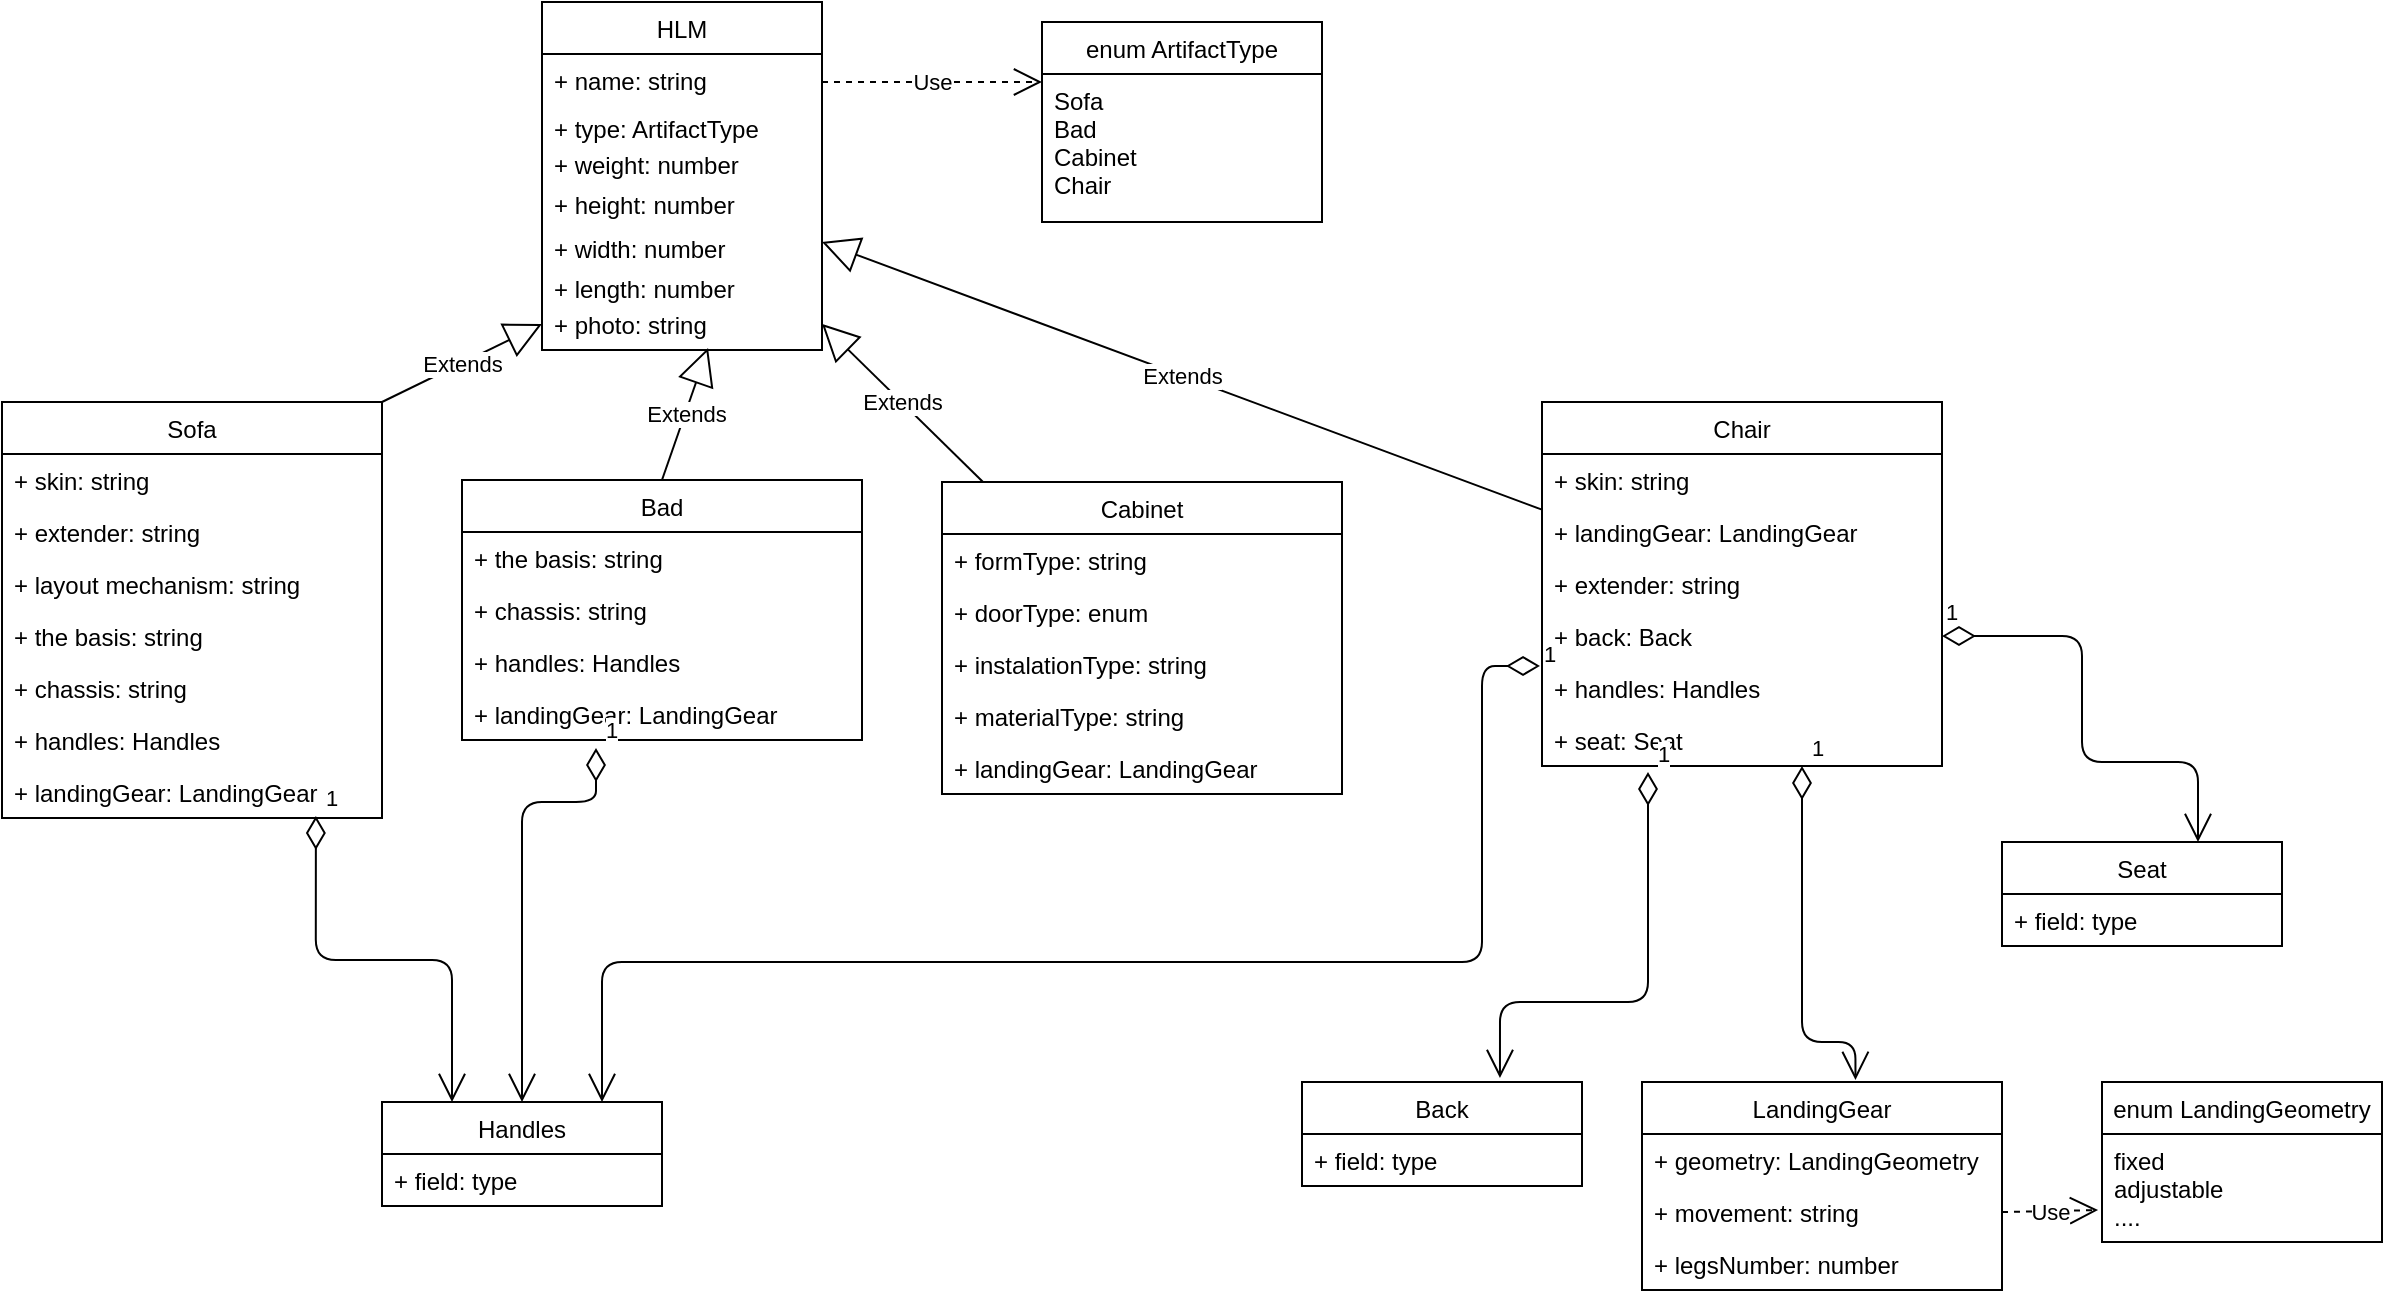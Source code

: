 <mxfile version="12.3.7" type="device" pages="1"><diagram id="yox3F5Q93wOf0M0UK2uu" name="Page-1"><mxGraphModel dx="1422" dy="713" grid="1" gridSize="10" guides="1" tooltips="1" connect="1" arrows="1" fold="1" page="1" pageScale="1" pageWidth="850" pageHeight="1100" math="0" shadow="0"><root><mxCell id="0"/><mxCell id="1" parent="0"/><mxCell id="1Fxg89RRxLLXh66hPfT0-17" value="HLM" style="swimlane;fontStyle=0;childLayout=stackLayout;horizontal=1;startSize=26;fillColor=none;horizontalStack=0;resizeParent=1;resizeParentMax=0;resizeLast=0;collapsible=1;marginBottom=0;" parent="1" vertex="1"><mxGeometry x="320" y="40" width="140" height="174" as="geometry"/></mxCell><mxCell id="1Fxg89RRxLLXh66hPfT0-18" value="+ name: string" style="text;strokeColor=none;fillColor=none;align=left;verticalAlign=top;spacingLeft=4;spacingRight=4;overflow=hidden;rotatable=0;points=[[0,0.5],[1,0.5]];portConstraint=eastwest;" parent="1Fxg89RRxLLXh66hPfT0-17" vertex="1"><mxGeometry y="26" width="140" height="24" as="geometry"/></mxCell><mxCell id="1Fxg89RRxLLXh66hPfT0-19" value="+ type: ArtifactType" style="text;strokeColor=none;fillColor=none;align=left;verticalAlign=top;spacingLeft=4;spacingRight=4;overflow=hidden;rotatable=0;points=[[0,0.5],[1,0.5]];portConstraint=eastwest;" parent="1Fxg89RRxLLXh66hPfT0-17" vertex="1"><mxGeometry y="50" width="140" height="18" as="geometry"/></mxCell><mxCell id="1Fxg89RRxLLXh66hPfT0-21" value="+ weight: number" style="text;strokeColor=none;fillColor=none;align=left;verticalAlign=top;spacingLeft=4;spacingRight=4;overflow=hidden;rotatable=0;points=[[0,0.5],[1,0.5]];portConstraint=eastwest;" parent="1Fxg89RRxLLXh66hPfT0-17" vertex="1"><mxGeometry y="68" width="140" height="20" as="geometry"/></mxCell><mxCell id="1Fxg89RRxLLXh66hPfT0-20" value="+ height: number" style="text;strokeColor=none;fillColor=none;align=left;verticalAlign=top;spacingLeft=4;spacingRight=4;overflow=hidden;rotatable=0;points=[[0,0.5],[1,0.5]];portConstraint=eastwest;" parent="1Fxg89RRxLLXh66hPfT0-17" vertex="1"><mxGeometry y="88" width="140" height="22" as="geometry"/></mxCell><mxCell id="1Fxg89RRxLLXh66hPfT0-22" value="+ width: number" style="text;strokeColor=none;fillColor=none;align=left;verticalAlign=top;spacingLeft=4;spacingRight=4;overflow=hidden;rotatable=0;points=[[0,0.5],[1,0.5]];portConstraint=eastwest;" parent="1Fxg89RRxLLXh66hPfT0-17" vertex="1"><mxGeometry y="110" width="140" height="20" as="geometry"/></mxCell><mxCell id="1Fxg89RRxLLXh66hPfT0-23" value="+ length: number" style="text;strokeColor=none;fillColor=none;align=left;verticalAlign=top;spacingLeft=4;spacingRight=4;overflow=hidden;rotatable=0;points=[[0,0.5],[1,0.5]];portConstraint=eastwest;" parent="1Fxg89RRxLLXh66hPfT0-17" vertex="1"><mxGeometry y="130" width="140" height="18" as="geometry"/></mxCell><mxCell id="1Fxg89RRxLLXh66hPfT0-25" value="+ photo: string" style="text;strokeColor=none;fillColor=none;align=left;verticalAlign=top;spacingLeft=4;spacingRight=4;overflow=hidden;rotatable=0;points=[[0,0.5],[1,0.5]];portConstraint=eastwest;" parent="1Fxg89RRxLLXh66hPfT0-17" vertex="1"><mxGeometry y="148" width="140" height="26" as="geometry"/></mxCell><mxCell id="1Fxg89RRxLLXh66hPfT0-27" value="Sofa" style="swimlane;fontStyle=0;childLayout=stackLayout;horizontal=1;startSize=26;fillColor=none;horizontalStack=0;resizeParent=1;resizeParentMax=0;resizeLast=0;collapsible=1;marginBottom=0;" parent="1" vertex="1"><mxGeometry x="50" y="240" width="190" height="208" as="geometry"/></mxCell><mxCell id="1Fxg89RRxLLXh66hPfT0-28" value="+ skin: string" style="text;strokeColor=none;fillColor=none;align=left;verticalAlign=top;spacingLeft=4;spacingRight=4;overflow=hidden;rotatable=0;points=[[0,0.5],[1,0.5]];portConstraint=eastwest;" parent="1Fxg89RRxLLXh66hPfT0-27" vertex="1"><mxGeometry y="26" width="190" height="26" as="geometry"/></mxCell><mxCell id="1Fxg89RRxLLXh66hPfT0-29" value="+ extender: string" style="text;strokeColor=none;fillColor=none;align=left;verticalAlign=top;spacingLeft=4;spacingRight=4;overflow=hidden;rotatable=0;points=[[0,0.5],[1,0.5]];portConstraint=eastwest;" parent="1Fxg89RRxLLXh66hPfT0-27" vertex="1"><mxGeometry y="52" width="190" height="26" as="geometry"/></mxCell><mxCell id="1Fxg89RRxLLXh66hPfT0-33" value="+ layout mechanism: string" style="text;strokeColor=none;fillColor=none;align=left;verticalAlign=top;spacingLeft=4;spacingRight=4;overflow=hidden;rotatable=0;points=[[0,0.5],[1,0.5]];portConstraint=eastwest;" parent="1Fxg89RRxLLXh66hPfT0-27" vertex="1"><mxGeometry y="78" width="190" height="26" as="geometry"/></mxCell><mxCell id="1Fxg89RRxLLXh66hPfT0-34" value="+ the basis: string" style="text;strokeColor=none;fillColor=none;align=left;verticalAlign=top;spacingLeft=4;spacingRight=4;overflow=hidden;rotatable=0;points=[[0,0.5],[1,0.5]];portConstraint=eastwest;" parent="1Fxg89RRxLLXh66hPfT0-27" vertex="1"><mxGeometry y="104" width="190" height="26" as="geometry"/></mxCell><mxCell id="1Fxg89RRxLLXh66hPfT0-32" value="+ chassis: string" style="text;strokeColor=none;fillColor=none;align=left;verticalAlign=top;spacingLeft=4;spacingRight=4;overflow=hidden;rotatable=0;points=[[0,0.5],[1,0.5]];portConstraint=eastwest;" parent="1Fxg89RRxLLXh66hPfT0-27" vertex="1"><mxGeometry y="130" width="190" height="26" as="geometry"/></mxCell><mxCell id="1Fxg89RRxLLXh66hPfT0-38" value="+ handles: Handles" style="text;strokeColor=none;fillColor=none;align=left;verticalAlign=top;spacingLeft=4;spacingRight=4;overflow=hidden;rotatable=0;points=[[0,0.5],[1,0.5]];portConstraint=eastwest;" parent="1Fxg89RRxLLXh66hPfT0-27" vertex="1"><mxGeometry y="156" width="190" height="26" as="geometry"/></mxCell><mxCell id="1Fxg89RRxLLXh66hPfT0-30" value="+ landingGear: LandingGear" style="text;strokeColor=none;fillColor=none;align=left;verticalAlign=top;spacingLeft=4;spacingRight=4;overflow=hidden;rotatable=0;points=[[0,0.5],[1,0.5]];portConstraint=eastwest;" parent="1Fxg89RRxLLXh66hPfT0-27" vertex="1"><mxGeometry y="182" width="190" height="26" as="geometry"/></mxCell><mxCell id="1Fxg89RRxLLXh66hPfT0-39" value="Extends" style="endArrow=block;endSize=16;endFill=0;html=1;entryX=0;entryY=0.5;entryDx=0;entryDy=0;" parent="1" target="1Fxg89RRxLLXh66hPfT0-25" edge="1"><mxGeometry width="160" relative="1" as="geometry"><mxPoint x="240" y="240" as="sourcePoint"/><mxPoint x="400" y="320" as="targetPoint"/></mxGeometry></mxCell><mxCell id="1Fxg89RRxLLXh66hPfT0-40" value="Bad" style="swimlane;fontStyle=0;childLayout=stackLayout;horizontal=1;startSize=26;fillColor=none;horizontalStack=0;resizeParent=1;resizeParentMax=0;resizeLast=0;collapsible=1;marginBottom=0;" parent="1" vertex="1"><mxGeometry x="280" y="279" width="200" height="130" as="geometry"/></mxCell><mxCell id="1Fxg89RRxLLXh66hPfT0-41" value="+ the basis: string" style="text;strokeColor=none;fillColor=none;align=left;verticalAlign=top;spacingLeft=4;spacingRight=4;overflow=hidden;rotatable=0;points=[[0,0.5],[1,0.5]];portConstraint=eastwest;" parent="1Fxg89RRxLLXh66hPfT0-40" vertex="1"><mxGeometry y="26" width="200" height="26" as="geometry"/></mxCell><mxCell id="1Fxg89RRxLLXh66hPfT0-42" value="+ chassis: string" style="text;strokeColor=none;fillColor=none;align=left;verticalAlign=top;spacingLeft=4;spacingRight=4;overflow=hidden;rotatable=0;points=[[0,0.5],[1,0.5]];portConstraint=eastwest;" parent="1Fxg89RRxLLXh66hPfT0-40" vertex="1"><mxGeometry y="52" width="200" height="26" as="geometry"/></mxCell><mxCell id="1Fxg89RRxLLXh66hPfT0-45" value="+ handles: Handles" style="text;strokeColor=none;fillColor=none;align=left;verticalAlign=top;spacingLeft=4;spacingRight=4;overflow=hidden;rotatable=0;points=[[0,0.5],[1,0.5]];portConstraint=eastwest;" parent="1Fxg89RRxLLXh66hPfT0-40" vertex="1"><mxGeometry y="78" width="200" height="26" as="geometry"/></mxCell><mxCell id="1Fxg89RRxLLXh66hPfT0-43" value="+ landingGear: LandingGear" style="text;strokeColor=none;fillColor=none;align=left;verticalAlign=top;spacingLeft=4;spacingRight=4;overflow=hidden;rotatable=0;points=[[0,0.5],[1,0.5]];portConstraint=eastwest;" parent="1Fxg89RRxLLXh66hPfT0-40" vertex="1"><mxGeometry y="104" width="200" height="26" as="geometry"/></mxCell><mxCell id="1Fxg89RRxLLXh66hPfT0-46" value="Extends" style="endArrow=block;endSize=16;endFill=0;html=1;entryX=0.593;entryY=0.962;entryDx=0;entryDy=0;entryPerimeter=0;exitX=0.5;exitY=0;exitDx=0;exitDy=0;" parent="1" source="1Fxg89RRxLLXh66hPfT0-40" target="1Fxg89RRxLLXh66hPfT0-25" edge="1"><mxGeometry width="160" relative="1" as="geometry"><mxPoint x="410" y="280" as="sourcePoint"/><mxPoint x="570" y="280" as="targetPoint"/></mxGeometry></mxCell><mxCell id="1Fxg89RRxLLXh66hPfT0-47" value="Cabinet" style="swimlane;fontStyle=0;childLayout=stackLayout;horizontal=1;startSize=26;fillColor=none;horizontalStack=0;resizeParent=1;resizeParentMax=0;resizeLast=0;collapsible=1;marginBottom=0;" parent="1" vertex="1"><mxGeometry x="520" y="280" width="200" height="156" as="geometry"/></mxCell><mxCell id="1Fxg89RRxLLXh66hPfT0-48" value="+ formType: string" style="text;strokeColor=none;fillColor=none;align=left;verticalAlign=top;spacingLeft=4;spacingRight=4;overflow=hidden;rotatable=0;points=[[0,0.5],[1,0.5]];portConstraint=eastwest;" parent="1Fxg89RRxLLXh66hPfT0-47" vertex="1"><mxGeometry y="26" width="200" height="26" as="geometry"/></mxCell><mxCell id="1Fxg89RRxLLXh66hPfT0-49" value="+ doorType: enum" style="text;strokeColor=none;fillColor=none;align=left;verticalAlign=top;spacingLeft=4;spacingRight=4;overflow=hidden;rotatable=0;points=[[0,0.5],[1,0.5]];portConstraint=eastwest;" parent="1Fxg89RRxLLXh66hPfT0-47" vertex="1"><mxGeometry y="52" width="200" height="26" as="geometry"/></mxCell><mxCell id="1Fxg89RRxLLXh66hPfT0-50" value="+ instalationType: string" style="text;strokeColor=none;fillColor=none;align=left;verticalAlign=top;spacingLeft=4;spacingRight=4;overflow=hidden;rotatable=0;points=[[0,0.5],[1,0.5]];portConstraint=eastwest;" parent="1Fxg89RRxLLXh66hPfT0-47" vertex="1"><mxGeometry y="78" width="200" height="26" as="geometry"/></mxCell><mxCell id="1Fxg89RRxLLXh66hPfT0-51" value="+ materialType: string" style="text;strokeColor=none;fillColor=none;align=left;verticalAlign=top;spacingLeft=4;spacingRight=4;overflow=hidden;rotatable=0;points=[[0,0.5],[1,0.5]];portConstraint=eastwest;" parent="1Fxg89RRxLLXh66hPfT0-47" vertex="1"><mxGeometry y="104" width="200" height="26" as="geometry"/></mxCell><mxCell id="1Fxg89RRxLLXh66hPfT0-83" value="+ landingGear: LandingGear" style="text;strokeColor=none;fillColor=none;align=left;verticalAlign=top;spacingLeft=4;spacingRight=4;overflow=hidden;rotatable=0;points=[[0,0.5],[1,0.5]];portConstraint=eastwest;" parent="1Fxg89RRxLLXh66hPfT0-47" vertex="1"><mxGeometry y="130" width="200" height="26" as="geometry"/></mxCell><mxCell id="1Fxg89RRxLLXh66hPfT0-52" value="Extends" style="endArrow=block;endSize=16;endFill=0;html=1;entryX=1;entryY=0.5;entryDx=0;entryDy=0;" parent="1" source="1Fxg89RRxLLXh66hPfT0-47" target="1Fxg89RRxLLXh66hPfT0-25" edge="1"><mxGeometry width="160" relative="1" as="geometry"><mxPoint x="560" y="470" as="sourcePoint"/><mxPoint x="720" y="470" as="targetPoint"/></mxGeometry></mxCell><mxCell id="1Fxg89RRxLLXh66hPfT0-53" value="Сhair" style="swimlane;fontStyle=0;childLayout=stackLayout;horizontal=1;startSize=26;fillColor=none;horizontalStack=0;resizeParent=1;resizeParentMax=0;resizeLast=0;collapsible=1;marginBottom=0;" parent="1" vertex="1"><mxGeometry x="820" y="240" width="200" height="182" as="geometry"/></mxCell><mxCell id="1Fxg89RRxLLXh66hPfT0-60" value="+ skin: string" style="text;strokeColor=none;fillColor=none;align=left;verticalAlign=top;spacingLeft=4;spacingRight=4;overflow=hidden;rotatable=0;points=[[0,0.5],[1,0.5]];portConstraint=eastwest;" parent="1Fxg89RRxLLXh66hPfT0-53" vertex="1"><mxGeometry y="26" width="200" height="26" as="geometry"/></mxCell><mxCell id="1Fxg89RRxLLXh66hPfT0-54" value="+ landingGear: LandingGear" style="text;strokeColor=none;fillColor=none;align=left;verticalAlign=top;spacingLeft=4;spacingRight=4;overflow=hidden;rotatable=0;points=[[0,0.5],[1,0.5]];portConstraint=eastwest;" parent="1Fxg89RRxLLXh66hPfT0-53" vertex="1"><mxGeometry y="52" width="200" height="26" as="geometry"/></mxCell><mxCell id="1Fxg89RRxLLXh66hPfT0-62" value="+ extender: string" style="text;strokeColor=none;fillColor=none;align=left;verticalAlign=top;spacingLeft=4;spacingRight=4;overflow=hidden;rotatable=0;points=[[0,0.5],[1,0.5]];portConstraint=eastwest;" parent="1Fxg89RRxLLXh66hPfT0-53" vertex="1"><mxGeometry y="78" width="200" height="26" as="geometry"/></mxCell><mxCell id="1Fxg89RRxLLXh66hPfT0-64" value="+ back: Back" style="text;strokeColor=none;fillColor=none;align=left;verticalAlign=top;spacingLeft=4;spacingRight=4;overflow=hidden;rotatable=0;points=[[0,0.5],[1,0.5]];portConstraint=eastwest;" parent="1Fxg89RRxLLXh66hPfT0-53" vertex="1"><mxGeometry y="104" width="200" height="26" as="geometry"/></mxCell><mxCell id="1Fxg89RRxLLXh66hPfT0-61" value="+ handles: Handles" style="text;strokeColor=none;fillColor=none;align=left;verticalAlign=top;spacingLeft=4;spacingRight=4;overflow=hidden;rotatable=0;points=[[0,0.5],[1,0.5]];portConstraint=eastwest;" parent="1Fxg89RRxLLXh66hPfT0-53" vertex="1"><mxGeometry y="130" width="200" height="26" as="geometry"/></mxCell><mxCell id="1Fxg89RRxLLXh66hPfT0-84" value="+ seat: Seat" style="text;strokeColor=none;fillColor=none;align=left;verticalAlign=top;spacingLeft=4;spacingRight=4;overflow=hidden;rotatable=0;points=[[0,0.5],[1,0.5]];portConstraint=eastwest;" parent="1Fxg89RRxLLXh66hPfT0-53" vertex="1"><mxGeometry y="156" width="200" height="26" as="geometry"/></mxCell><mxCell id="1Fxg89RRxLLXh66hPfT0-57" value="Extends" style="endArrow=block;endSize=16;endFill=0;html=1;entryX=1;entryY=0.5;entryDx=0;entryDy=0;" parent="1" source="1Fxg89RRxLLXh66hPfT0-53" target="1Fxg89RRxLLXh66hPfT0-22" edge="1"><mxGeometry width="160" relative="1" as="geometry"><mxPoint x="645" y="276" as="sourcePoint"/><mxPoint x="780" y="240" as="targetPoint"/></mxGeometry></mxCell><mxCell id="1Fxg89RRxLLXh66hPfT0-66" value="Handles" style="swimlane;fontStyle=0;childLayout=stackLayout;horizontal=1;startSize=26;fillColor=none;horizontalStack=0;resizeParent=1;resizeParentMax=0;resizeLast=0;collapsible=1;marginBottom=0;" parent="1" vertex="1"><mxGeometry x="240" y="590" width="140" height="52" as="geometry"/></mxCell><mxCell id="1Fxg89RRxLLXh66hPfT0-67" value="+ field: type" style="text;strokeColor=none;fillColor=none;align=left;verticalAlign=top;spacingLeft=4;spacingRight=4;overflow=hidden;rotatable=0;points=[[0,0.5],[1,0.5]];portConstraint=eastwest;" parent="1Fxg89RRxLLXh66hPfT0-66" vertex="1"><mxGeometry y="26" width="140" height="26" as="geometry"/></mxCell><mxCell id="1Fxg89RRxLLXh66hPfT0-72" value="1" style="endArrow=open;html=1;endSize=12;startArrow=diamondThin;startSize=14;startFill=0;edgeStyle=orthogonalEdgeStyle;align=left;verticalAlign=bottom;exitX=-0.005;exitY=0.077;exitDx=0;exitDy=0;exitPerimeter=0;" parent="1" source="1Fxg89RRxLLXh66hPfT0-61" target="1Fxg89RRxLLXh66hPfT0-66" edge="1"><mxGeometry x="-1" y="3" relative="1" as="geometry"><mxPoint x="310" y="550" as="sourcePoint"/><mxPoint x="470" y="550" as="targetPoint"/><Array as="points"><mxPoint x="790" y="372"/><mxPoint x="790" y="520"/><mxPoint x="350" y="520"/></Array></mxGeometry></mxCell><mxCell id="1Fxg89RRxLLXh66hPfT0-73" value="LandingGear" style="swimlane;fontStyle=0;childLayout=stackLayout;horizontal=1;startSize=26;fillColor=none;horizontalStack=0;resizeParent=1;resizeParentMax=0;resizeLast=0;collapsible=1;marginBottom=0;" parent="1" vertex="1"><mxGeometry x="870" y="580" width="180" height="104" as="geometry"/></mxCell><mxCell id="1Fxg89RRxLLXh66hPfT0-94" value="+ geometry: LandingGeometry" style="text;strokeColor=none;fillColor=none;align=left;verticalAlign=top;spacingLeft=4;spacingRight=4;overflow=hidden;rotatable=0;points=[[0,0.5],[1,0.5]];portConstraint=eastwest;" parent="1Fxg89RRxLLXh66hPfT0-73" vertex="1"><mxGeometry y="26" width="180" height="26" as="geometry"/></mxCell><mxCell id="1Fxg89RRxLLXh66hPfT0-93" value="+ movement: string" style="text;strokeColor=none;fillColor=none;align=left;verticalAlign=top;spacingLeft=4;spacingRight=4;overflow=hidden;rotatable=0;points=[[0,0.5],[1,0.5]];portConstraint=eastwest;" parent="1Fxg89RRxLLXh66hPfT0-73" vertex="1"><mxGeometry y="52" width="180" height="26" as="geometry"/></mxCell><mxCell id="1Fxg89RRxLLXh66hPfT0-74" value="+ legsNumber: number" style="text;strokeColor=none;fillColor=none;align=left;verticalAlign=top;spacingLeft=4;spacingRight=4;overflow=hidden;rotatable=0;points=[[0,0.5],[1,0.5]];portConstraint=eastwest;" parent="1Fxg89RRxLLXh66hPfT0-73" vertex="1"><mxGeometry y="78" width="180" height="26" as="geometry"/></mxCell><mxCell id="1Fxg89RRxLLXh66hPfT0-78" value="Back" style="swimlane;fontStyle=0;childLayout=stackLayout;horizontal=1;startSize=26;fillColor=none;horizontalStack=0;resizeParent=1;resizeParentMax=0;resizeLast=0;collapsible=1;marginBottom=0;" parent="1" vertex="1"><mxGeometry x="700" y="580" width="140" height="52" as="geometry"/></mxCell><mxCell id="1Fxg89RRxLLXh66hPfT0-79" value="+ field: type" style="text;strokeColor=none;fillColor=none;align=left;verticalAlign=top;spacingLeft=4;spacingRight=4;overflow=hidden;rotatable=0;points=[[0,0.5],[1,0.5]];portConstraint=eastwest;" parent="1Fxg89RRxLLXh66hPfT0-78" vertex="1"><mxGeometry y="26" width="140" height="26" as="geometry"/></mxCell><mxCell id="1Fxg89RRxLLXh66hPfT0-82" value="1" style="endArrow=open;html=1;endSize=12;startArrow=diamondThin;startSize=14;startFill=0;edgeStyle=orthogonalEdgeStyle;align=left;verticalAlign=bottom;entryX=0.707;entryY=-0.038;entryDx=0;entryDy=0;entryPerimeter=0;exitX=0.265;exitY=1.115;exitDx=0;exitDy=0;exitPerimeter=0;" parent="1" source="1Fxg89RRxLLXh66hPfT0-84" target="1Fxg89RRxLLXh66hPfT0-78" edge="1"><mxGeometry x="-1" y="3" relative="1" as="geometry"><mxPoint x="760" y="550" as="sourcePoint"/><mxPoint x="610" y="520" as="targetPoint"/><Array as="points"><mxPoint x="873" y="540"/><mxPoint x="799" y="540"/></Array></mxGeometry></mxCell><mxCell id="1Fxg89RRxLLXh66hPfT0-85" value="Seat" style="swimlane;fontStyle=0;childLayout=stackLayout;horizontal=1;startSize=26;fillColor=none;horizontalStack=0;resizeParent=1;resizeParentMax=0;resizeLast=0;collapsible=1;marginBottom=0;" parent="1" vertex="1"><mxGeometry x="1050" y="460" width="140" height="52" as="geometry"/></mxCell><mxCell id="1Fxg89RRxLLXh66hPfT0-86" value="+ field: type" style="text;strokeColor=none;fillColor=none;align=left;verticalAlign=top;spacingLeft=4;spacingRight=4;overflow=hidden;rotatable=0;points=[[0,0.5],[1,0.5]];portConstraint=eastwest;" parent="1Fxg89RRxLLXh66hPfT0-85" vertex="1"><mxGeometry y="26" width="140" height="26" as="geometry"/></mxCell><mxCell id="1Fxg89RRxLLXh66hPfT0-77" value="1" style="endArrow=open;html=1;endSize=12;startArrow=diamondThin;startSize=14;startFill=0;edgeStyle=orthogonalEdgeStyle;align=left;verticalAlign=bottom;entryX=0.593;entryY=-0.01;entryDx=0;entryDy=0;entryPerimeter=0;" parent="1" source="1Fxg89RRxLLXh66hPfT0-84" target="1Fxg89RRxLLXh66hPfT0-73" edge="1"><mxGeometry x="-1" y="3" relative="1" as="geometry"><mxPoint x="20" y="600" as="sourcePoint"/><mxPoint x="180" y="600" as="targetPoint"/><Array as="points"><mxPoint x="950" y="560"/><mxPoint x="977" y="560"/></Array></mxGeometry></mxCell><mxCell id="1Fxg89RRxLLXh66hPfT0-95" value="1" style="endArrow=open;html=1;endSize=12;startArrow=diamondThin;startSize=14;startFill=0;edgeStyle=orthogonalEdgeStyle;align=left;verticalAlign=bottom;entryX=0.7;entryY=0;entryDx=0;entryDy=0;exitX=1;exitY=0.5;exitDx=0;exitDy=0;entryPerimeter=0;" parent="1" source="1Fxg89RRxLLXh66hPfT0-64" target="1Fxg89RRxLLXh66hPfT0-85" edge="1"><mxGeometry x="-1" y="3" relative="1" as="geometry"><mxPoint x="20" y="760" as="sourcePoint"/><mxPoint x="180" y="760" as="targetPoint"/><Array as="points"><mxPoint x="1090" y="357"/><mxPoint x="1090" y="420"/><mxPoint x="1148" y="420"/></Array></mxGeometry></mxCell><mxCell id="1Fxg89RRxLLXh66hPfT0-71" value="1" style="endArrow=open;html=1;endSize=12;startArrow=diamondThin;startSize=14;startFill=0;edgeStyle=orthogonalEdgeStyle;align=left;verticalAlign=bottom;entryX=0.5;entryY=0;entryDx=0;entryDy=0;exitX=0.335;exitY=1.154;exitDx=0;exitDy=0;exitPerimeter=0;" parent="1" source="1Fxg89RRxLLXh66hPfT0-43" target="1Fxg89RRxLLXh66hPfT0-66" edge="1"><mxGeometry x="-1" y="3" relative="1" as="geometry"><mxPoint x="310" y="540" as="sourcePoint"/><mxPoint x="470" y="540" as="targetPoint"/><Array as="points"><mxPoint x="347" y="440"/><mxPoint x="310" y="440"/></Array></mxGeometry></mxCell><mxCell id="1Fxg89RRxLLXh66hPfT0-70" value="1" style="endArrow=open;html=1;endSize=12;startArrow=diamondThin;startSize=14;startFill=0;edgeStyle=orthogonalEdgeStyle;align=left;verticalAlign=bottom;exitX=0.826;exitY=0.962;exitDx=0;exitDy=0;exitPerimeter=0;entryX=0.25;entryY=0;entryDx=0;entryDy=0;" parent="1" source="1Fxg89RRxLLXh66hPfT0-30" target="1Fxg89RRxLLXh66hPfT0-66" edge="1"><mxGeometry x="-1" y="3" relative="1" as="geometry"><mxPoint x="120" y="630" as="sourcePoint"/><mxPoint x="280" y="630" as="targetPoint"/></mxGeometry></mxCell><mxCell id="aAU6wSS_QHaIe0bk5BqP-2" value="enum ArtifactType" style="swimlane;fontStyle=0;childLayout=stackLayout;horizontal=1;startSize=26;fillColor=none;horizontalStack=0;resizeParent=1;resizeParentMax=0;resizeLast=0;collapsible=1;marginBottom=0;strokeColor=#000000;" vertex="1" parent="1"><mxGeometry x="570" y="50" width="140" height="100" as="geometry"/></mxCell><mxCell id="aAU6wSS_QHaIe0bk5BqP-3" value="Sofa&#10;Bad&#10;Cabinet&#10;Chair&#10;" style="text;strokeColor=none;fillColor=none;align=left;verticalAlign=top;spacingLeft=4;spacingRight=4;overflow=hidden;rotatable=0;points=[[0,0.5],[1,0.5]];portConstraint=eastwest;" vertex="1" parent="aAU6wSS_QHaIe0bk5BqP-2"><mxGeometry y="26" width="140" height="74" as="geometry"/></mxCell><mxCell id="aAU6wSS_QHaIe0bk5BqP-11" value="Use" style="endArrow=open;endSize=12;dashed=1;html=1;" edge="1" parent="1"><mxGeometry width="160" relative="1" as="geometry"><mxPoint x="460" y="80" as="sourcePoint"/><mxPoint x="570" y="80" as="targetPoint"/></mxGeometry></mxCell><mxCell id="aAU6wSS_QHaIe0bk5BqP-13" value="enum LandingGeometry" style="swimlane;fontStyle=0;childLayout=stackLayout;horizontal=1;startSize=26;fillColor=none;horizontalStack=0;resizeParent=1;resizeParentMax=0;resizeLast=0;collapsible=1;marginBottom=0;strokeColor=#000000;" vertex="1" parent="1"><mxGeometry x="1100" y="580" width="140" height="80" as="geometry"/></mxCell><mxCell id="aAU6wSS_QHaIe0bk5BqP-14" value="fixed&#10;adjustable&#10;...." style="text;strokeColor=none;fillColor=none;align=left;verticalAlign=top;spacingLeft=4;spacingRight=4;overflow=hidden;rotatable=0;points=[[0,0.5],[1,0.5]];portConstraint=eastwest;" vertex="1" parent="aAU6wSS_QHaIe0bk5BqP-13"><mxGeometry y="26" width="140" height="54" as="geometry"/></mxCell><mxCell id="aAU6wSS_QHaIe0bk5BqP-18" value="Use" style="endArrow=open;endSize=12;dashed=1;html=1;exitX=1;exitY=0.5;exitDx=0;exitDy=0;entryX=-0.014;entryY=0.704;entryDx=0;entryDy=0;entryPerimeter=0;" edge="1" parent="1" source="1Fxg89RRxLLXh66hPfT0-93" target="aAU6wSS_QHaIe0bk5BqP-14"><mxGeometry width="160" relative="1" as="geometry"><mxPoint x="1010" y="640" as="sourcePoint"/><mxPoint x="1170" y="640" as="targetPoint"/></mxGeometry></mxCell></root></mxGraphModel></diagram></mxfile>